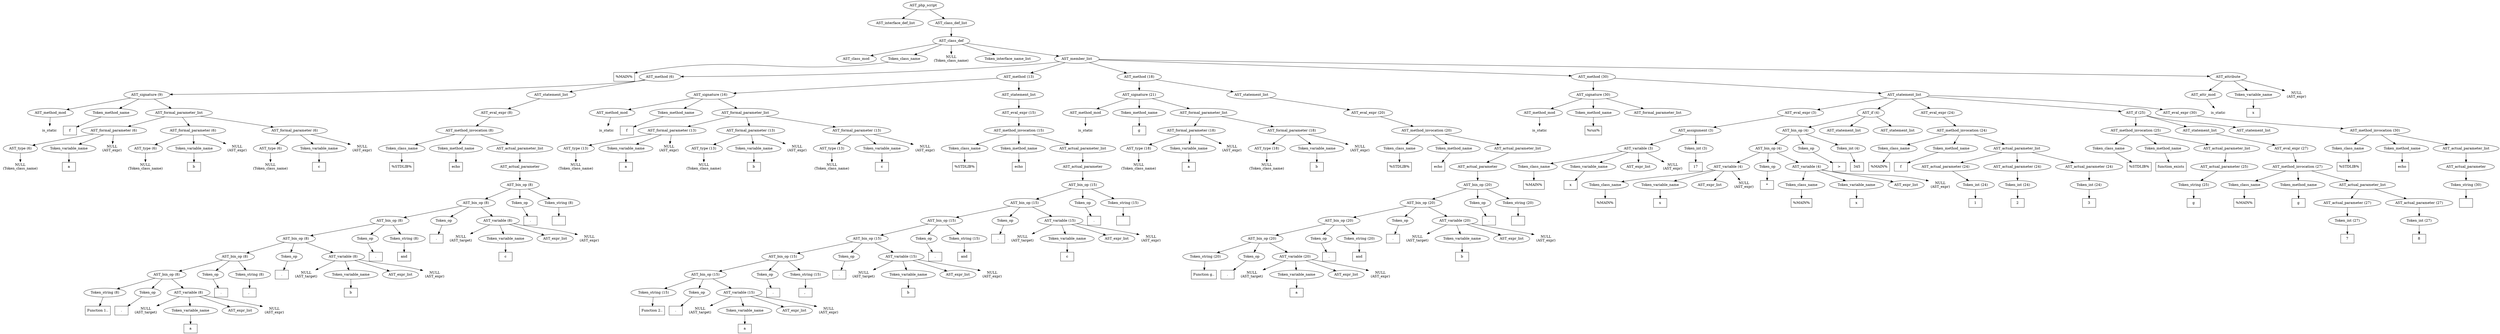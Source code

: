 /*
 * AST in dot format generated by phc -- the PHP compiler
 */

digraph AST {
node_0 [label="AST_php_script"];
node_1 [label="AST_interface_def_list"];
node_2 [label="AST_class_def_list"];
node_3 [label="AST_class_def"];
node_4 [label="AST_class_mod"];
node_5 [label="Token_class_name"];
node_6 [label="%MAIN%", shape=box]
node_5 -> node_6;
node_7 [label="NULL\n(Token_class_name)", shape=plaintext]
node_8 [label="Token_interface_name_list"];
node_9 [label="AST_member_list"];
node_10 [label="AST_method (6)"];
node_11 [label="AST_signature (9)"];
node_12 [label="AST_method_mod"];
node_13 [label="is_static", shape=plaintext]
node_12 -> node_13;
node_14 [label="Token_method_name"];
node_15 [label="f", shape=box]
node_14 -> node_15;
node_16 [label="AST_formal_parameter_list"];
node_17 [label="AST_formal_parameter (6)"];
node_18 [label="AST_type (6)"];
node_19 [label="NULL\n(Token_class_name)", shape=plaintext]
node_18 -> node_19;
node_20 [label="Token_variable_name"];
node_21 [label="a", shape=box]
node_20 -> node_21;
node_22 [label="NULL\n(AST_expr)", shape=plaintext]
node_17 -> node_22;
node_17 -> node_20;
node_17 -> node_18;
node_23 [label="AST_formal_parameter (6)"];
node_24 [label="AST_type (6)"];
node_25 [label="NULL\n(Token_class_name)", shape=plaintext]
node_24 -> node_25;
node_26 [label="Token_variable_name"];
node_27 [label="b", shape=box]
node_26 -> node_27;
node_28 [label="NULL\n(AST_expr)", shape=plaintext]
node_23 -> node_28;
node_23 -> node_26;
node_23 -> node_24;
node_29 [label="AST_formal_parameter (6)"];
node_30 [label="AST_type (6)"];
node_31 [label="NULL\n(Token_class_name)", shape=plaintext]
node_30 -> node_31;
node_32 [label="Token_variable_name"];
node_33 [label="c", shape=box]
node_32 -> node_33;
node_34 [label="NULL\n(AST_expr)", shape=plaintext]
node_29 -> node_34;
node_29 -> node_32;
node_29 -> node_30;
node_16 -> node_29;
node_16 -> node_23;
node_16 -> node_17;
node_11 -> node_16;
node_11 -> node_14;
node_11 -> node_12;
node_35 [label="AST_statement_list"];
node_36 [label="AST_eval_expr (8)"];
node_37 [label="AST_method_invocation (8)"];
node_38 [label="Token_class_name"];
node_39 [label="%STDLIB%", shape=box]
node_38 -> node_39;
node_40 [label="Token_method_name"];
node_41 [label="echo", shape=box]
node_40 -> node_41;
node_42 [label="AST_actual_parameter_list"];
node_43 [label="AST_actual_parameter"];
node_44 [label="AST_bin_op (8)"];
node_45 [label="AST_bin_op (8)"];
node_46 [label="AST_bin_op (8)"];
node_47 [label="AST_bin_op (8)"];
node_48 [label="AST_bin_op (8)"];
node_49 [label="AST_bin_op (8)"];
node_50 [label="Token_string (8)"];
node_51 [label="Function 1..", shape=box]
node_50 -> node_51;
node_52 [label="Token_op"];
node_53 [label=".", shape=box]
node_52 -> node_53;
node_54 [label="AST_variable (8)"];
node_55 [label="NULL\n(AST_target)", shape=plaintext]
node_56 [label="Token_variable_name"];
node_57 [label="a", shape=box]
node_56 -> node_57;
node_58 [label="AST_expr_list"];
node_59 [label="NULL\n(AST_expr)", shape=plaintext]
node_54 -> node_59;
node_54 -> node_58;
node_54 -> node_56;
node_54 -> node_55;
node_49 -> node_54;
node_49 -> node_52;
node_49 -> node_50;
node_60 [label="Token_op"];
node_61 [label=".", shape=box]
node_60 -> node_61;
node_62 [label="Token_string (8)"];
node_63 [label=", ", shape=box]
node_62 -> node_63;
node_48 -> node_62;
node_48 -> node_60;
node_48 -> node_49;
node_64 [label="Token_op"];
node_65 [label=".", shape=box]
node_64 -> node_65;
node_66 [label="AST_variable (8)"];
node_67 [label="NULL\n(AST_target)", shape=plaintext]
node_68 [label="Token_variable_name"];
node_69 [label="b", shape=box]
node_68 -> node_69;
node_70 [label="AST_expr_list"];
node_71 [label="NULL\n(AST_expr)", shape=plaintext]
node_66 -> node_71;
node_66 -> node_70;
node_66 -> node_68;
node_66 -> node_67;
node_47 -> node_66;
node_47 -> node_64;
node_47 -> node_48;
node_72 [label="Token_op"];
node_73 [label=".", shape=box]
node_72 -> node_73;
node_74 [label="Token_string (8)"];
node_75 [label=" and ", shape=box]
node_74 -> node_75;
node_46 -> node_74;
node_46 -> node_72;
node_46 -> node_47;
node_76 [label="Token_op"];
node_77 [label=".", shape=box]
node_76 -> node_77;
node_78 [label="AST_variable (8)"];
node_79 [label="NULL\n(AST_target)", shape=plaintext]
node_80 [label="Token_variable_name"];
node_81 [label="c", shape=box]
node_80 -> node_81;
node_82 [label="AST_expr_list"];
node_83 [label="NULL\n(AST_expr)", shape=plaintext]
node_78 -> node_83;
node_78 -> node_82;
node_78 -> node_80;
node_78 -> node_79;
node_45 -> node_78;
node_45 -> node_76;
node_45 -> node_46;
node_84 [label="Token_op"];
node_85 [label=".", shape=box]
node_84 -> node_85;
node_86 [label="Token_string (8)"];
node_87 [label="", shape=box]
node_86 -> node_87;
node_44 -> node_86;
node_44 -> node_84;
node_44 -> node_45;
node_43 -> node_44;
node_42 -> node_43;
node_37 -> node_42;
node_37 -> node_40;
node_37 -> node_38;
node_36 -> node_37;
node_35 -> node_36;
node_10 -> node_35;
node_10 -> node_11;
node_88 [label="AST_method (13)"];
node_89 [label="AST_signature (16)"];
node_90 [label="AST_method_mod"];
node_91 [label="is_static", shape=plaintext]
node_90 -> node_91;
node_92 [label="Token_method_name"];
node_93 [label="f", shape=box]
node_92 -> node_93;
node_94 [label="AST_formal_parameter_list"];
node_95 [label="AST_formal_parameter (13)"];
node_96 [label="AST_type (13)"];
node_97 [label="NULL\n(Token_class_name)", shape=plaintext]
node_96 -> node_97;
node_98 [label="Token_variable_name"];
node_99 [label="a", shape=box]
node_98 -> node_99;
node_100 [label="NULL\n(AST_expr)", shape=plaintext]
node_95 -> node_100;
node_95 -> node_98;
node_95 -> node_96;
node_101 [label="AST_formal_parameter (13)"];
node_102 [label="AST_type (13)"];
node_103 [label="NULL\n(Token_class_name)", shape=plaintext]
node_102 -> node_103;
node_104 [label="Token_variable_name"];
node_105 [label="b", shape=box]
node_104 -> node_105;
node_106 [label="NULL\n(AST_expr)", shape=plaintext]
node_101 -> node_106;
node_101 -> node_104;
node_101 -> node_102;
node_107 [label="AST_formal_parameter (13)"];
node_108 [label="AST_type (13)"];
node_109 [label="NULL\n(Token_class_name)", shape=plaintext]
node_108 -> node_109;
node_110 [label="Token_variable_name"];
node_111 [label="c", shape=box]
node_110 -> node_111;
node_112 [label="NULL\n(AST_expr)", shape=plaintext]
node_107 -> node_112;
node_107 -> node_110;
node_107 -> node_108;
node_94 -> node_107;
node_94 -> node_101;
node_94 -> node_95;
node_89 -> node_94;
node_89 -> node_92;
node_89 -> node_90;
node_113 [label="AST_statement_list"];
node_114 [label="AST_eval_expr (15)"];
node_115 [label="AST_method_invocation (15)"];
node_116 [label="Token_class_name"];
node_117 [label="%STDLIB%", shape=box]
node_116 -> node_117;
node_118 [label="Token_method_name"];
node_119 [label="echo", shape=box]
node_118 -> node_119;
node_120 [label="AST_actual_parameter_list"];
node_121 [label="AST_actual_parameter"];
node_122 [label="AST_bin_op (15)"];
node_123 [label="AST_bin_op (15)"];
node_124 [label="AST_bin_op (15)"];
node_125 [label="AST_bin_op (15)"];
node_126 [label="AST_bin_op (15)"];
node_127 [label="AST_bin_op (15)"];
node_128 [label="Token_string (15)"];
node_129 [label="Function 2..", shape=box]
node_128 -> node_129;
node_130 [label="Token_op"];
node_131 [label=".", shape=box]
node_130 -> node_131;
node_132 [label="AST_variable (15)"];
node_133 [label="NULL\n(AST_target)", shape=plaintext]
node_134 [label="Token_variable_name"];
node_135 [label="a", shape=box]
node_134 -> node_135;
node_136 [label="AST_expr_list"];
node_137 [label="NULL\n(AST_expr)", shape=plaintext]
node_132 -> node_137;
node_132 -> node_136;
node_132 -> node_134;
node_132 -> node_133;
node_127 -> node_132;
node_127 -> node_130;
node_127 -> node_128;
node_138 [label="Token_op"];
node_139 [label=".", shape=box]
node_138 -> node_139;
node_140 [label="Token_string (15)"];
node_141 [label=", ", shape=box]
node_140 -> node_141;
node_126 -> node_140;
node_126 -> node_138;
node_126 -> node_127;
node_142 [label="Token_op"];
node_143 [label=".", shape=box]
node_142 -> node_143;
node_144 [label="AST_variable (15)"];
node_145 [label="NULL\n(AST_target)", shape=plaintext]
node_146 [label="Token_variable_name"];
node_147 [label="b", shape=box]
node_146 -> node_147;
node_148 [label="AST_expr_list"];
node_149 [label="NULL\n(AST_expr)", shape=plaintext]
node_144 -> node_149;
node_144 -> node_148;
node_144 -> node_146;
node_144 -> node_145;
node_125 -> node_144;
node_125 -> node_142;
node_125 -> node_126;
node_150 [label="Token_op"];
node_151 [label=".", shape=box]
node_150 -> node_151;
node_152 [label="Token_string (15)"];
node_153 [label=" and ", shape=box]
node_152 -> node_153;
node_124 -> node_152;
node_124 -> node_150;
node_124 -> node_125;
node_154 [label="Token_op"];
node_155 [label=".", shape=box]
node_154 -> node_155;
node_156 [label="AST_variable (15)"];
node_157 [label="NULL\n(AST_target)", shape=plaintext]
node_158 [label="Token_variable_name"];
node_159 [label="c", shape=box]
node_158 -> node_159;
node_160 [label="AST_expr_list"];
node_161 [label="NULL\n(AST_expr)", shape=plaintext]
node_156 -> node_161;
node_156 -> node_160;
node_156 -> node_158;
node_156 -> node_157;
node_123 -> node_156;
node_123 -> node_154;
node_123 -> node_124;
node_162 [label="Token_op"];
node_163 [label=".", shape=box]
node_162 -> node_163;
node_164 [label="Token_string (15)"];
node_165 [label="", shape=box]
node_164 -> node_165;
node_122 -> node_164;
node_122 -> node_162;
node_122 -> node_123;
node_121 -> node_122;
node_120 -> node_121;
node_115 -> node_120;
node_115 -> node_118;
node_115 -> node_116;
node_114 -> node_115;
node_113 -> node_114;
node_88 -> node_113;
node_88 -> node_89;
node_166 [label="AST_method (18)"];
node_167 [label="AST_signature (21)"];
node_168 [label="AST_method_mod"];
node_169 [label="is_static", shape=plaintext]
node_168 -> node_169;
node_170 [label="Token_method_name"];
node_171 [label="g", shape=box]
node_170 -> node_171;
node_172 [label="AST_formal_parameter_list"];
node_173 [label="AST_formal_parameter (18)"];
node_174 [label="AST_type (18)"];
node_175 [label="NULL\n(Token_class_name)", shape=plaintext]
node_174 -> node_175;
node_176 [label="Token_variable_name"];
node_177 [label="a", shape=box]
node_176 -> node_177;
node_178 [label="NULL\n(AST_expr)", shape=plaintext]
node_173 -> node_178;
node_173 -> node_176;
node_173 -> node_174;
node_179 [label="AST_formal_parameter (18)"];
node_180 [label="AST_type (18)"];
node_181 [label="NULL\n(Token_class_name)", shape=plaintext]
node_180 -> node_181;
node_182 [label="Token_variable_name"];
node_183 [label="b", shape=box]
node_182 -> node_183;
node_184 [label="NULL\n(AST_expr)", shape=plaintext]
node_179 -> node_184;
node_179 -> node_182;
node_179 -> node_180;
node_172 -> node_179;
node_172 -> node_173;
node_167 -> node_172;
node_167 -> node_170;
node_167 -> node_168;
node_185 [label="AST_statement_list"];
node_186 [label="AST_eval_expr (20)"];
node_187 [label="AST_method_invocation (20)"];
node_188 [label="Token_class_name"];
node_189 [label="%STDLIB%", shape=box]
node_188 -> node_189;
node_190 [label="Token_method_name"];
node_191 [label="echo", shape=box]
node_190 -> node_191;
node_192 [label="AST_actual_parameter_list"];
node_193 [label="AST_actual_parameter"];
node_194 [label="AST_bin_op (20)"];
node_195 [label="AST_bin_op (20)"];
node_196 [label="AST_bin_op (20)"];
node_197 [label="AST_bin_op (20)"];
node_198 [label="Token_string (20)"];
node_199 [label="Function g..", shape=box]
node_198 -> node_199;
node_200 [label="Token_op"];
node_201 [label=".", shape=box]
node_200 -> node_201;
node_202 [label="AST_variable (20)"];
node_203 [label="NULL\n(AST_target)", shape=plaintext]
node_204 [label="Token_variable_name"];
node_205 [label="a", shape=box]
node_204 -> node_205;
node_206 [label="AST_expr_list"];
node_207 [label="NULL\n(AST_expr)", shape=plaintext]
node_202 -> node_207;
node_202 -> node_206;
node_202 -> node_204;
node_202 -> node_203;
node_197 -> node_202;
node_197 -> node_200;
node_197 -> node_198;
node_208 [label="Token_op"];
node_209 [label=".", shape=box]
node_208 -> node_209;
node_210 [label="Token_string (20)"];
node_211 [label=" and ", shape=box]
node_210 -> node_211;
node_196 -> node_210;
node_196 -> node_208;
node_196 -> node_197;
node_212 [label="Token_op"];
node_213 [label=".", shape=box]
node_212 -> node_213;
node_214 [label="AST_variable (20)"];
node_215 [label="NULL\n(AST_target)", shape=plaintext]
node_216 [label="Token_variable_name"];
node_217 [label="b", shape=box]
node_216 -> node_217;
node_218 [label="AST_expr_list"];
node_219 [label="NULL\n(AST_expr)", shape=plaintext]
node_214 -> node_219;
node_214 -> node_218;
node_214 -> node_216;
node_214 -> node_215;
node_195 -> node_214;
node_195 -> node_212;
node_195 -> node_196;
node_220 [label="Token_op"];
node_221 [label=".", shape=box]
node_220 -> node_221;
node_222 [label="Token_string (20)"];
node_223 [label="", shape=box]
node_222 -> node_223;
node_194 -> node_222;
node_194 -> node_220;
node_194 -> node_195;
node_193 -> node_194;
node_192 -> node_193;
node_187 -> node_192;
node_187 -> node_190;
node_187 -> node_188;
node_186 -> node_187;
node_185 -> node_186;
node_166 -> node_185;
node_166 -> node_167;
node_224 [label="AST_method (30)"];
node_225 [label="AST_signature (30)"];
node_226 [label="AST_method_mod"];
node_227 [label="is_static", shape=plaintext]
node_226 -> node_227;
node_228 [label="Token_method_name"];
node_229 [label="%run%", shape=box]
node_228 -> node_229;
node_230 [label="AST_formal_parameter_list"];
node_225 -> node_230;
node_225 -> node_228;
node_225 -> node_226;
node_231 [label="AST_statement_list"];
node_232 [label="AST_eval_expr (3)"];
node_233 [label="AST_assignment (3)"];
node_234 [label="AST_variable (3)"];
node_235 [label="Token_class_name"];
node_236 [label="%MAIN%", shape=box]
node_235 -> node_236;
node_237 [label="Token_variable_name"];
node_238 [label="x", shape=box]
node_237 -> node_238;
node_239 [label="AST_expr_list"];
node_240 [label="NULL\n(AST_expr)", shape=plaintext]
node_234 -> node_240;
node_234 -> node_239;
node_234 -> node_237;
node_234 -> node_235;
node_241 [label="Token_int (3)"];
node_242 [label="17", shape=box]
node_241 -> node_242;
node_233 -> node_241;
node_233 -> node_234;
node_232 -> node_233;
node_243 [label="AST_if (4)"];
node_244 [label="AST_bin_op (4)"];
node_245 [label="AST_bin_op (4)"];
node_246 [label="AST_variable (4)"];
node_247 [label="Token_class_name"];
node_248 [label="%MAIN%", shape=box]
node_247 -> node_248;
node_249 [label="Token_variable_name"];
node_250 [label="x", shape=box]
node_249 -> node_250;
node_251 [label="AST_expr_list"];
node_252 [label="NULL\n(AST_expr)", shape=plaintext]
node_246 -> node_252;
node_246 -> node_251;
node_246 -> node_249;
node_246 -> node_247;
node_253 [label="Token_op"];
node_254 [label="*", shape=box]
node_253 -> node_254;
node_255 [label="AST_variable (4)"];
node_256 [label="Token_class_name"];
node_257 [label="%MAIN%", shape=box]
node_256 -> node_257;
node_258 [label="Token_variable_name"];
node_259 [label="x", shape=box]
node_258 -> node_259;
node_260 [label="AST_expr_list"];
node_261 [label="NULL\n(AST_expr)", shape=plaintext]
node_255 -> node_261;
node_255 -> node_260;
node_255 -> node_258;
node_255 -> node_256;
node_245 -> node_255;
node_245 -> node_253;
node_245 -> node_246;
node_262 [label="Token_op"];
node_263 [label=">", shape=box]
node_262 -> node_263;
node_264 [label="Token_int (4)"];
node_265 [label="345", shape=box]
node_264 -> node_265;
node_244 -> node_264;
node_244 -> node_262;
node_244 -> node_245;
node_266 [label="AST_statement_list"];
node_267 [label="AST_statement_list"];
node_243 -> node_267;
node_243 -> node_266;
node_243 -> node_244;
node_268 [label="AST_eval_expr (24)"];
node_269 [label="AST_method_invocation (24)"];
node_270 [label="Token_class_name"];
node_271 [label="%MAIN%", shape=box]
node_270 -> node_271;
node_272 [label="Token_method_name"];
node_273 [label="f", shape=box]
node_272 -> node_273;
node_274 [label="AST_actual_parameter_list"];
node_275 [label="AST_actual_parameter (24)"];
node_276 [label="Token_int (24)"];
node_277 [label="1", shape=box]
node_276 -> node_277;
node_275 -> node_276;
node_278 [label="AST_actual_parameter (24)"];
node_279 [label="Token_int (24)"];
node_280 [label="2", shape=box]
node_279 -> node_280;
node_278 -> node_279;
node_281 [label="AST_actual_parameter (24)"];
node_282 [label="Token_int (24)"];
node_283 [label="3", shape=box]
node_282 -> node_283;
node_281 -> node_282;
node_274 -> node_281;
node_274 -> node_278;
node_274 -> node_275;
node_269 -> node_274;
node_269 -> node_272;
node_269 -> node_270;
node_268 -> node_269;
node_284 [label="AST_if (25)"];
node_285 [label="AST_method_invocation (25)"];
node_286 [label="Token_class_name"];
node_287 [label="%STDLIB%", shape=box]
node_286 -> node_287;
node_288 [label="Token_method_name"];
node_289 [label="function_exists", shape=box]
node_288 -> node_289;
node_290 [label="AST_actual_parameter_list"];
node_291 [label="AST_actual_parameter (25)"];
node_292 [label="Token_string (25)"];
node_293 [label="g", shape=box]
node_292 -> node_293;
node_291 -> node_292;
node_290 -> node_291;
node_285 -> node_290;
node_285 -> node_288;
node_285 -> node_286;
node_294 [label="AST_statement_list"];
node_295 [label="AST_eval_expr (27)"];
node_296 [label="AST_method_invocation (27)"];
node_297 [label="Token_class_name"];
node_298 [label="%MAIN%", shape=box]
node_297 -> node_298;
node_299 [label="Token_method_name"];
node_300 [label="g", shape=box]
node_299 -> node_300;
node_301 [label="AST_actual_parameter_list"];
node_302 [label="AST_actual_parameter (27)"];
node_303 [label="Token_int (27)"];
node_304 [label="7", shape=box]
node_303 -> node_304;
node_302 -> node_303;
node_305 [label="AST_actual_parameter (27)"];
node_306 [label="Token_int (27)"];
node_307 [label="8", shape=box]
node_306 -> node_307;
node_305 -> node_306;
node_301 -> node_305;
node_301 -> node_302;
node_296 -> node_301;
node_296 -> node_299;
node_296 -> node_297;
node_295 -> node_296;
node_294 -> node_295;
node_308 [label="AST_statement_list"];
node_284 -> node_308;
node_284 -> node_294;
node_284 -> node_285;
node_309 [label="AST_eval_expr (30)"];
node_310 [label="AST_method_invocation (30)"];
node_311 [label="Token_class_name"];
node_312 [label="%STDLIB%", shape=box]
node_311 -> node_312;
node_313 [label="Token_method_name"];
node_314 [label="echo", shape=box]
node_313 -> node_314;
node_315 [label="AST_actual_parameter_list"];
node_316 [label="AST_actual_parameter"];
node_317 [label="Token_string (30)"];
node_318 [label="", shape=box]
node_317 -> node_318;
node_316 -> node_317;
node_315 -> node_316;
node_310 -> node_315;
node_310 -> node_313;
node_310 -> node_311;
node_309 -> node_310;
node_231 -> node_309;
node_231 -> node_284;
node_231 -> node_268;
node_231 -> node_243;
node_231 -> node_232;
node_224 -> node_231;
node_224 -> node_225;
node_319 [label="AST_attribute"];
node_320 [label="AST_attr_mod"];
node_321 [label="is_static", shape=plaintext]
node_320 -> node_321;
node_322 [label="Token_variable_name"];
node_323 [label="x", shape=box]
node_322 -> node_323;
node_324 [label="NULL\n(AST_expr)", shape=plaintext]
node_319 -> node_324;
node_319 -> node_322;
node_319 -> node_320;
node_9 -> node_319;
node_9 -> node_224;
node_9 -> node_166;
node_9 -> node_88;
node_9 -> node_10;
node_3 -> node_9;
node_3 -> node_8;
node_3 -> node_7;
node_3 -> node_5;
node_3 -> node_4;
node_2 -> node_3;
node_0 -> node_2;
node_0 -> node_1;
}
